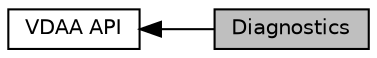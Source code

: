 digraph "Diagnostics"
{
  edge [fontname="Helvetica",fontsize="10",labelfontname="Helvetica",labelfontsize="10"];
  node [fontname="Helvetica",fontsize="10",shape=record];
  rankdir=LR;
  Node0 [label="Diagnostics",height=0.2,width=0.4,color="black", fillcolor="grey75", style="filled", fontcolor="black"];
  Node1 [label="VDAA API",height=0.2,width=0.4,color="black", fillcolor="white", style="filled",URL="$group___v_d_a_a___a_p_i.html"];
  Node1->Node0 [shape=plaintext, dir="back", style="solid"];
}
